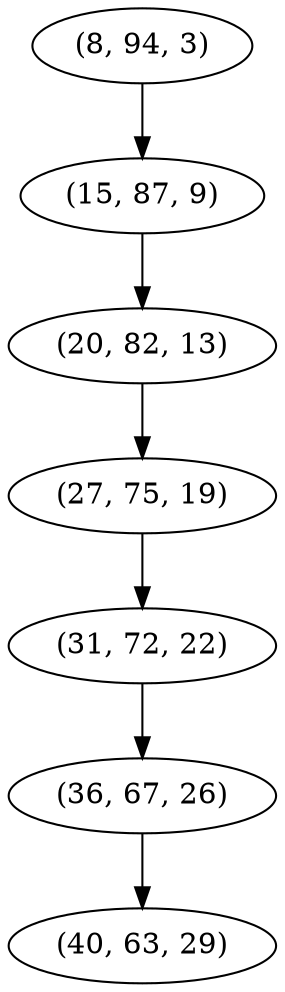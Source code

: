 digraph tree {
    "(8, 94, 3)";
    "(15, 87, 9)";
    "(20, 82, 13)";
    "(27, 75, 19)";
    "(31, 72, 22)";
    "(36, 67, 26)";
    "(40, 63, 29)";
    "(8, 94, 3)" -> "(15, 87, 9)";
    "(15, 87, 9)" -> "(20, 82, 13)";
    "(20, 82, 13)" -> "(27, 75, 19)";
    "(27, 75, 19)" -> "(31, 72, 22)";
    "(31, 72, 22)" -> "(36, 67, 26)";
    "(36, 67, 26)" -> "(40, 63, 29)";
}
